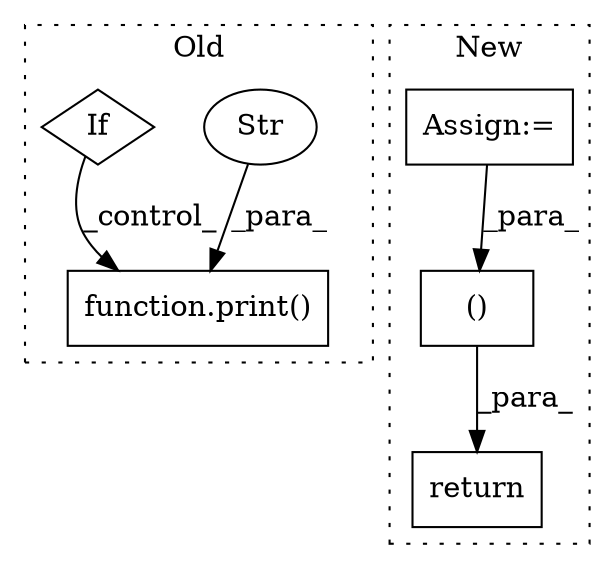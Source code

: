 digraph G {
subgraph cluster0 {
1 [label="function.print()" a="75" s="2375,2415" l="6,1" shape="box"];
3 [label="Str" a="66" s="2381" l="34" shape="ellipse"];
6 [label="If" a="96" s="2107" l="3" shape="diamond"];
label = "Old";
style="dotted";
}
subgraph cluster1 {
2 [label="()" a="54" s="2524" l="21" shape="box"];
4 [label="return" a="93" s="2498" l="7" shape="box"];
5 [label="Assign:=" a="68" s="2299" l="3" shape="box"];
label = "New";
style="dotted";
}
2 -> 4 [label="_para_"];
3 -> 1 [label="_para_"];
5 -> 2 [label="_para_"];
6 -> 1 [label="_control_"];
}